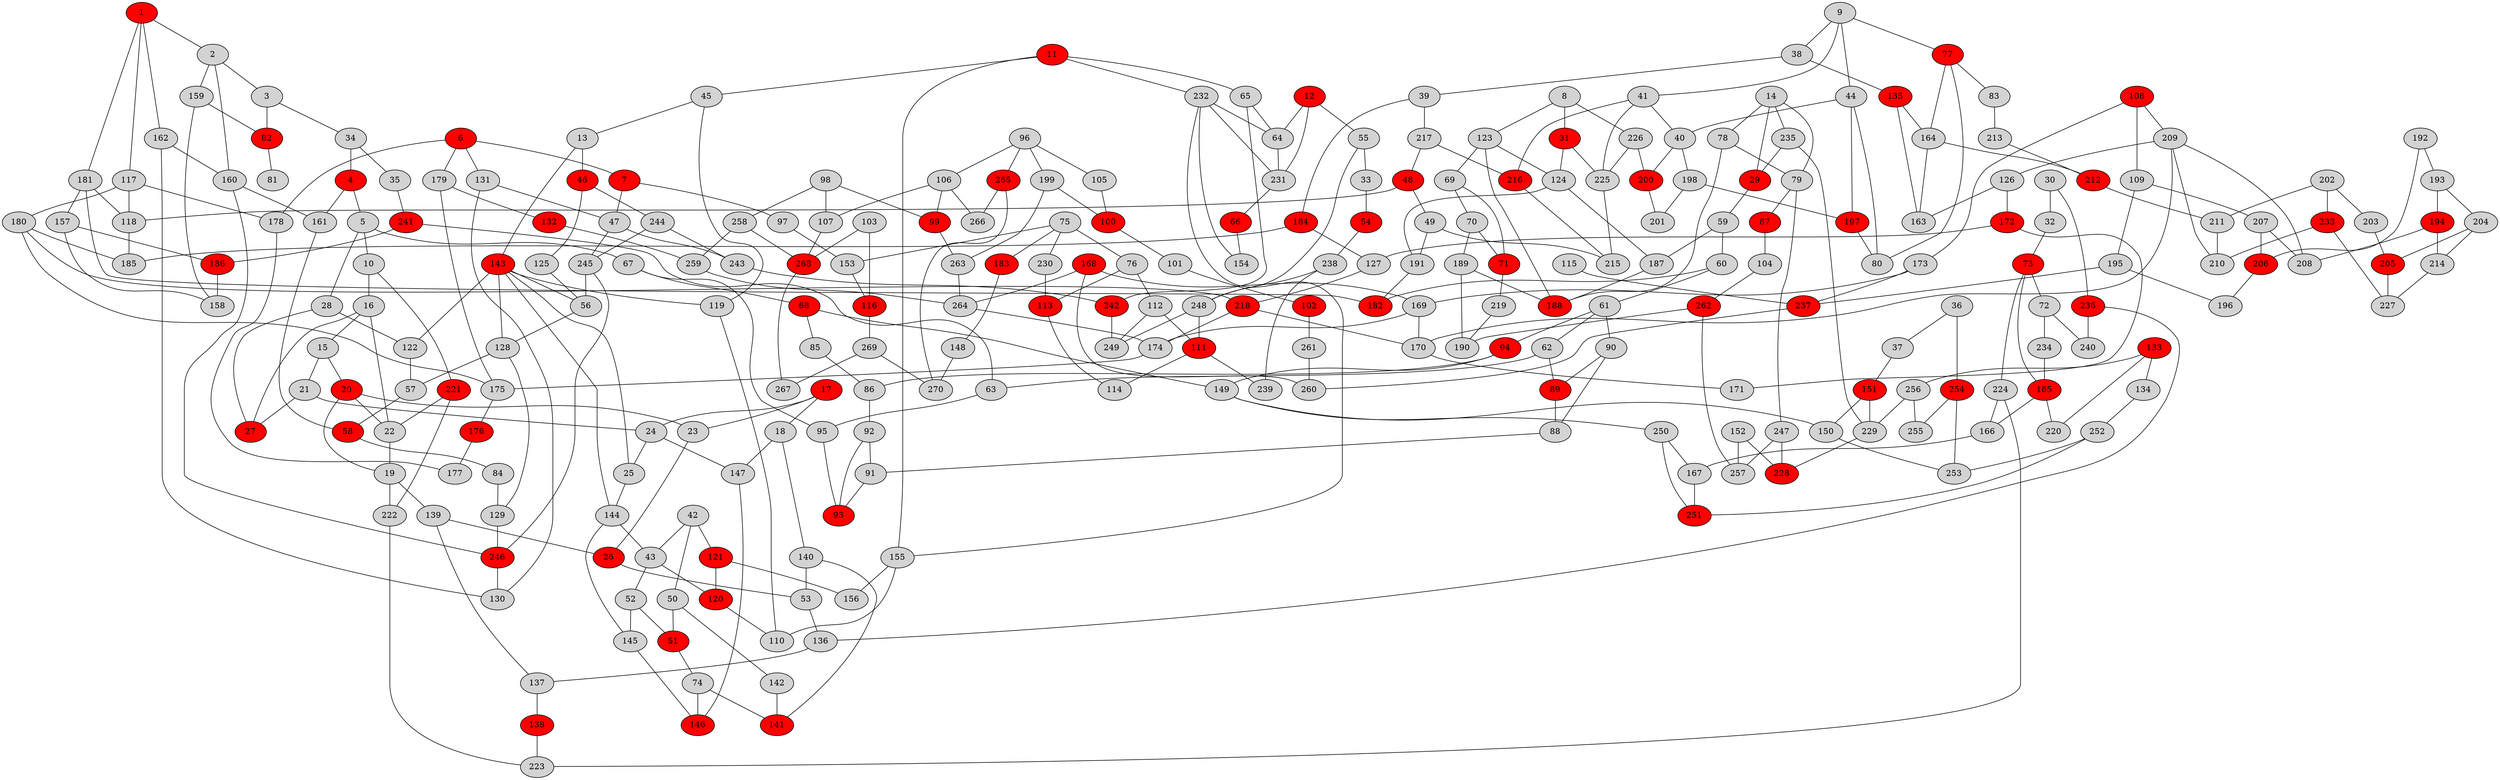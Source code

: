 graph {
	1 [fillcolor=red style=filled]
	2 [style=filled]
	117 [style=filled]
	181 [style=filled]
	162 [style=filled]
	3 [style=filled]
	159 [style=filled]
	160 [style=filled]
	34 [style=filled]
	82 [fillcolor=red style=filled]
	4 [fillcolor=red style=filled]
	5 [style=filled]
	161 [style=filled]
	67 [style=filled]
	10 [style=filled]
	28 [style=filled]
	6 [fillcolor=red style=filled]
	7 [fillcolor=red style=filled]
	131 [style=filled]
	178 [style=filled]
	179 [style=filled]
	97 [style=filled]
	47 [style=filled]
	8 [style=filled]
	31 [fillcolor=red style=filled]
	226 [style=filled]
	123 [style=filled]
	9 [style=filled]
	44 [style=filled]
	38 [style=filled]
	41 [style=filled]
	77 [fillcolor=red style=filled]
	221 [fillcolor=red style=filled]
	16 [style=filled]
	11 [fillcolor=red style=filled]
	65 [style=filled]
	232 [style=filled]
	45 [style=filled]
	155 [style=filled]
	12 [fillcolor=red style=filled]
	64 [style=filled]
	55 [style=filled]
	231 [style=filled]
	13 [style=filled]
	143 [fillcolor=red style=filled]
	46 [fillcolor=red style=filled]
	14 [style=filled]
	235 [style=filled]
	29 [fillcolor=red style=filled]
	78 [style=filled]
	79 [style=filled]
	15 [style=filled]
	20 [fillcolor=red style=filled]
	21 [style=filled]
	22 [style=filled]
	27 [fillcolor=red style=filled]
	17 [fillcolor=red style=filled]
	18 [style=filled]
	23 [style=filled]
	24 [style=filled]
	140 [style=filled]
	147 [style=filled]
	19 [style=filled]
	139 [style=filled]
	222 [style=filled]
	26 [fillcolor=red style=filled]
	25 [style=filled]
	144 [style=filled]
	53 [style=filled]
	122 [style=filled]
	59 [style=filled]
	30 [style=filled]
	236 [fillcolor=red style=filled]
	32 [style=filled]
	225 [style=filled]
	124 [style=filled]
	73 [fillcolor=red style=filled]
	33 [style=filled]
	54 [fillcolor=red style=filled]
	35 [style=filled]
	241 [fillcolor=red style=filled]
	36 [style=filled]
	254 [fillcolor=red style=filled]
	37 [style=filled]
	151 [fillcolor=red style=filled]
	39 [style=filled]
	135 [fillcolor=red style=filled]
	217 [style=filled]
	184 [fillcolor=red style=filled]
	40 [style=filled]
	198 [style=filled]
	200 [fillcolor=red style=filled]
	216 [fillcolor=red style=filled]
	42 [style=filled]
	43 [style=filled]
	50 [style=filled]
	121 [fillcolor=red style=filled]
	52 [style=filled]
	120 [fillcolor=red style=filled]
	197 [fillcolor=red style=filled]
	80 [style=filled]
	119 [style=filled]
	244 [style=filled]
	125 [style=filled]
	243 [style=filled]
	245 [style=filled]
	48 [fillcolor=red style=filled]
	49 [style=filled]
	118 [style=filled]
	191 [style=filled]
	215 [style=filled]
	142 [style=filled]
	51 [fillcolor=red style=filled]
	74 [style=filled]
	145 [style=filled]
	136 [style=filled]
	238 [style=filled]
	248 [style=filled]
	56 [style=filled]
	128 [style=filled]
	57 [style=filled]
	58 [fillcolor=red style=filled]
	84 [style=filled]
	60 [style=filled]
	187 [style=filled]
	61 [style=filled]
	182 [fillcolor=red style=filled]
	62 [style=filled]
	90 [style=filled]
	94 [fillcolor=red style=filled]
	63 [style=filled]
	89 [fillcolor=red style=filled]
	95 [style=filled]
	242 [fillcolor=red style=filled]
	66 [fillcolor=red style=filled]
	154 [style=filled]
	68 [fillcolor=red style=filled]
	149 [style=filled]
	85 [style=filled]
	69 [style=filled]
	70 [style=filled]
	71 [fillcolor=red style=filled]
	189 [style=filled]
	219 [style=filled]
	72 [style=filled]
	240 [style=filled]
	234 [style=filled]
	224 [style=filled]
	165 [fillcolor=red style=filled]
	141 [fillcolor=red style=filled]
	146 [fillcolor=red style=filled]
	75 [style=filled]
	230 [style=filled]
	153 [style=filled]
	76 [style=filled]
	183 [fillcolor=red style=filled]
	112 [style=filled]
	113 [fillcolor=red style=filled]
	83 [style=filled]
	164 [style=filled]
	188 [fillcolor=red style=filled]
	87 [fillcolor=red style=filled]
	247 [style=filled]
	81 [style=filled]
	213 [style=filled]
	129 [style=filled]
	86 [style=filled]
	92 [style=filled]
	104 [style=filled]
	88 [style=filled]
	91 [style=filled]
	93 [fillcolor=red style=filled]
	96 [style=filled]
	105 [style=filled]
	106 [style=filled]
	265 [fillcolor=red style=filled]
	199 [style=filled]
	98 [style=filled]
	99 [fillcolor=red style=filled]
	107 [style=filled]
	258 [style=filled]
	263 [style=filled]
	100 [fillcolor=red style=filled]
	101 [style=filled]
	102 [fillcolor=red style=filled]
	261 [style=filled]
	103 [style=filled]
	268 [fillcolor=red style=filled]
	116 [fillcolor=red style=filled]
	262 [fillcolor=red style=filled]
	266 [style=filled]
	108 [fillcolor=red style=filled]
	209 [style=filled]
	109 [style=filled]
	173 [style=filled]
	207 [style=filled]
	195 [style=filled]
	110 [style=filled]
	111 [fillcolor=red style=filled]
	239 [style=filled]
	114 [style=filled]
	249 [style=filled]
	115 [style=filled]
	237 [fillcolor=red style=filled]
	269 [style=filled]
	180 [style=filled]
	185 [style=filled]
	156 [style=filled]
	126 [style=filled]
	163 [style=filled]
	172 [fillcolor=red style=filled]
	127 [style=filled]
	218 [fillcolor=red style=filled]
	246 [fillcolor=red style=filled]
	130 [style=filled]
	132 [fillcolor=red style=filled]
	259 [style=filled]
	133 [fillcolor=red style=filled]
	134 [style=filled]
	256 [style=filled]
	220 [style=filled]
	252 [style=filled]
	137 [style=filled]
	138 [fillcolor=red style=filled]
	223 [style=filled]
	148 [style=filled]
	270 [style=filled]
	150 [style=filled]
	250 [style=filled]
	253 [style=filled]
	229 [style=filled]
	152 [style=filled]
	228 [fillcolor=red style=filled]
	257 [style=filled]
	157 [style=filled]
	186 [fillcolor=red style=filled]
	158 [style=filled]
	212 [fillcolor=red style=filled]
	166 [style=filled]
	167 [style=filled]
	251 [fillcolor=red style=filled]
	168 [fillcolor=red style=filled]
	260 [style=filled]
	264 [style=filled]
	169 [style=filled]
	170 [style=filled]
	174 [style=filled]
	171 [style=filled]
	175 [style=filled]
	176 [fillcolor=red style=filled]
	177 [style=filled]
	190 [style=filled]
	192 [style=filled]
	206 [fillcolor=red style=filled]
	193 [style=filled]
	204 [style=filled]
	194 [fillcolor=red style=filled]
	214 [style=filled]
	208 [style=filled]
	196 [style=filled]
	201 [style=filled]
	202 [style=filled]
	233 [fillcolor=red style=filled]
	203 [style=filled]
	211 [style=filled]
	205 [fillcolor=red style=filled]
	227 [style=filled]
	210 [style=filled]
	255 [style=filled]
	267 [style=filled]
	1 -- 2
	1 -- 117
	1 -- 181
	1 -- 162
	2 -- 3
	2 -- 159
	2 -- 160
	117 -- 118
	117 -- 178
	117 -- 180
	181 -- 118
	181 -- 157
	181 -- 182
	162 -- 130
	162 -- 160
	3 -- 34
	3 -- 82
	159 -- 82
	159 -- 158
	160 -- 246
	160 -- 161
	34 -- 4
	34 -- 35
	82 -- 81
	4 -- 5
	4 -- 161
	5 -- 67
	5 -- 10
	5 -- 28
	161 -- 58
	67 -- 68
	67 -- 95
	10 -- 221
	10 -- 16
	28 -- 27
	28 -- 122
	6 -- 7
	6 -- 131
	6 -- 178
	6 -- 179
	7 -- 97
	7 -- 47
	131 -- 47
	131 -- 130
	178 -- 177
	179 -- 132
	179 -- 175
	97 -- 153
	47 -- 243
	47 -- 245
	8 -- 31
	8 -- 226
	8 -- 123
	31 -- 225
	31 -- 124
	226 -- 200
	226 -- 225
	123 -- 69
	123 -- 188
	123 -- 124
	9 -- 44
	9 -- 38
	9 -- 41
	9 -- 77
	44 -- 40
	44 -- 197
	44 -- 80
	38 -- 39
	38 -- 135
	41 -- 40
	41 -- 225
	41 -- 216
	77 -- 83
	77 -- 80
	77 -- 164
	221 -- 22
	221 -- 222
	16 -- 15
	16 -- 22
	16 -- 27
	11 -- 65
	11 -- 232
	11 -- 45
	11 -- 155
	65 -- 64
	65 -- 242
	232 -- 64
	232 -- 154
	232 -- 155
	232 -- 231
	45 -- 13
	45 -- 119
	155 -- 110
	155 -- 156
	12 -- 64
	12 -- 55
	12 -- 231
	64 -- 231
	55 -- 33
	55 -- 248
	231 -- 66
	13 -- 143
	13 -- 46
	143 -- 25
	143 -- 56
	143 -- 119
	143 -- 122
	143 -- 128
	143 -- 144
	46 -- 244
	46 -- 125
	14 -- 235
	14 -- 29
	14 -- 78
	14 -- 79
	235 -- 29
	235 -- 229
	29 -- 59
	78 -- 188
	78 -- 79
	79 -- 87
	79 -- 247
	15 -- 20
	15 -- 21
	20 -- 19
	20 -- 22
	20 -- 23
	21 -- 24
	21 -- 27
	22 -- 19
	17 -- 18
	17 -- 23
	17 -- 24
	18 -- 140
	18 -- 147
	23 -- 26
	24 -- 25
	24 -- 147
	140 -- 53
	140 -- 141
	147 -- 146
	19 -- 139
	19 -- 222
	139 -- 26
	139 -- 137
	222 -- 223
	26 -- 53
	25 -- 144
	144 -- 43
	144 -- 145
	53 -- 136
	122 -- 57
	59 -- 60
	59 -- 187
	30 -- 236
	30 -- 32
	236 -- 136
	236 -- 240
	32 -- 73
	225 -- 215
	124 -- 191
	124 -- 187
	73 -- 72
	73 -- 224
	73 -- 165
	33 -- 54
	54 -- 238
	35 -- 241
	241 -- 63
	241 -- 186
	36 -- 254
	36 -- 37
	254 -- 253
	254 -- 255
	37 -- 151
	151 -- 150
	151 -- 229
	39 -- 217
	39 -- 184
	135 -- 163
	135 -- 164
	217 -- 48
	217 -- 216
	184 -- 127
	184 -- 185
	40 -- 198
	40 -- 200
	198 -- 197
	198 -- 201
	200 -- 201
	216 -- 215
	42 -- 43
	42 -- 50
	42 -- 121
	43 -- 52
	43 -- 120
	50 -- 142
	50 -- 51
	121 -- 120
	121 -- 156
	52 -- 51
	52 -- 145
	120 -- 110
	197 -- 80
	119 -- 110
	244 -- 243
	244 -- 245
	125 -- 56
	243 -- 242
	245 -- 56
	245 -- 246
	48 -- 49
	48 -- 118
	49 -- 191
	49 -- 215
	118 -- 185
	191 -- 182
	142 -- 141
	51 -- 74
	74 -- 141
	74 -- 146
	145 -- 146
	136 -- 137
	238 -- 239
	238 -- 248
	248 -- 111
	248 -- 249
	56 -- 128
	128 -- 57
	128 -- 129
	57 -- 58
	58 -- 84
	84 -- 129
	60 -- 61
	60 -- 182
	187 -- 188
	61 -- 62
	61 -- 90
	61 -- 94
	62 -- 63
	62 -- 89
	90 -- 88
	90 -- 89
	94 -- 86
	94 -- 149
	63 -- 95
	89 -- 88
	95 -- 93
	242 -- 249
	66 -- 154
	68 -- 149
	68 -- 85
	149 -- 150
	149 -- 250
	85 -- 86
	69 -- 70
	69 -- 71
	70 -- 71
	70 -- 189
	71 -- 219
	189 -- 188
	189 -- 190
	219 -- 190
	72 -- 240
	72 -- 234
	234 -- 165
	224 -- 166
	224 -- 223
	165 -- 220
	165 -- 166
	75 -- 230
	75 -- 153
	75 -- 76
	75 -- 183
	230 -- 113
	153 -- 116
	76 -- 112
	76 -- 113
	183 -- 148
	112 -- 111
	112 -- 249
	113 -- 114
	83 -- 213
	164 -- 163
	164 -- 212
	87 -- 104
	247 -- 228
	247 -- 257
	213 -- 212
	129 -- 246
	86 -- 92
	92 -- 91
	92 -- 93
	104 -- 262
	88 -- 91
	91 -- 93
	96 -- 105
	96 -- 106
	96 -- 265
	96 -- 199
	105 -- 100
	106 -- 99
	106 -- 107
	106 -- 266
	265 -- 266
	265 -- 270
	199 -- 100
	199 -- 263
	98 -- 99
	98 -- 107
	98 -- 258
	99 -- 263
	107 -- 268
	258 -- 259
	258 -- 268
	263 -- 264
	100 -- 101
	101 -- 102
	102 -- 261
	261 -- 260
	103 -- 268
	103 -- 116
	268 -- 267
	116 -- 269
	262 -- 190
	262 -- 257
	108 -- 209
	108 -- 109
	108 -- 173
	209 -- 126
	209 -- 170
	209 -- 208
	209 -- 210
	109 -- 207
	109 -- 195
	173 -- 169
	173 -- 237
	207 -- 206
	207 -- 208
	195 -- 196
	195 -- 237
	111 -- 239
	111 -- 114
	115 -- 237
	237 -- 260
	269 -- 267
	269 -- 270
	180 -- 175
	180 -- 218
	180 -- 185
	126 -- 163
	126 -- 172
	172 -- 127
	172 -- 171
	127 -- 218
	218 -- 170
	218 -- 174
	246 -- 130
	132 -- 259
	259 -- 264
	133 -- 134
	133 -- 256
	133 -- 220
	134 -- 252
	256 -- 229
	256 -- 255
	252 -- 251
	252 -- 253
	137 -- 138
	138 -- 223
	148 -- 270
	150 -- 253
	250 -- 167
	250 -- 251
	229 -- 228
	152 -- 228
	152 -- 257
	157 -- 186
	157 -- 158
	186 -- 158
	212 -- 211
	166 -- 167
	167 -- 251
	168 -- 260
	168 -- 264
	168 -- 169
	264 -- 174
	169 -- 170
	169 -- 174
	170 -- 171
	174 -- 175
	175 -- 176
	176 -- 177
	192 -- 206
	192 -- 193
	206 -- 196
	193 -- 204
	193 -- 194
	204 -- 214
	204 -- 205
	194 -- 214
	194 -- 208
	214 -- 227
	202 -- 233
	202 -- 203
	202 -- 211
	233 -- 210
	233 -- 227
	203 -- 205
	211 -- 210
	205 -- 227
}
